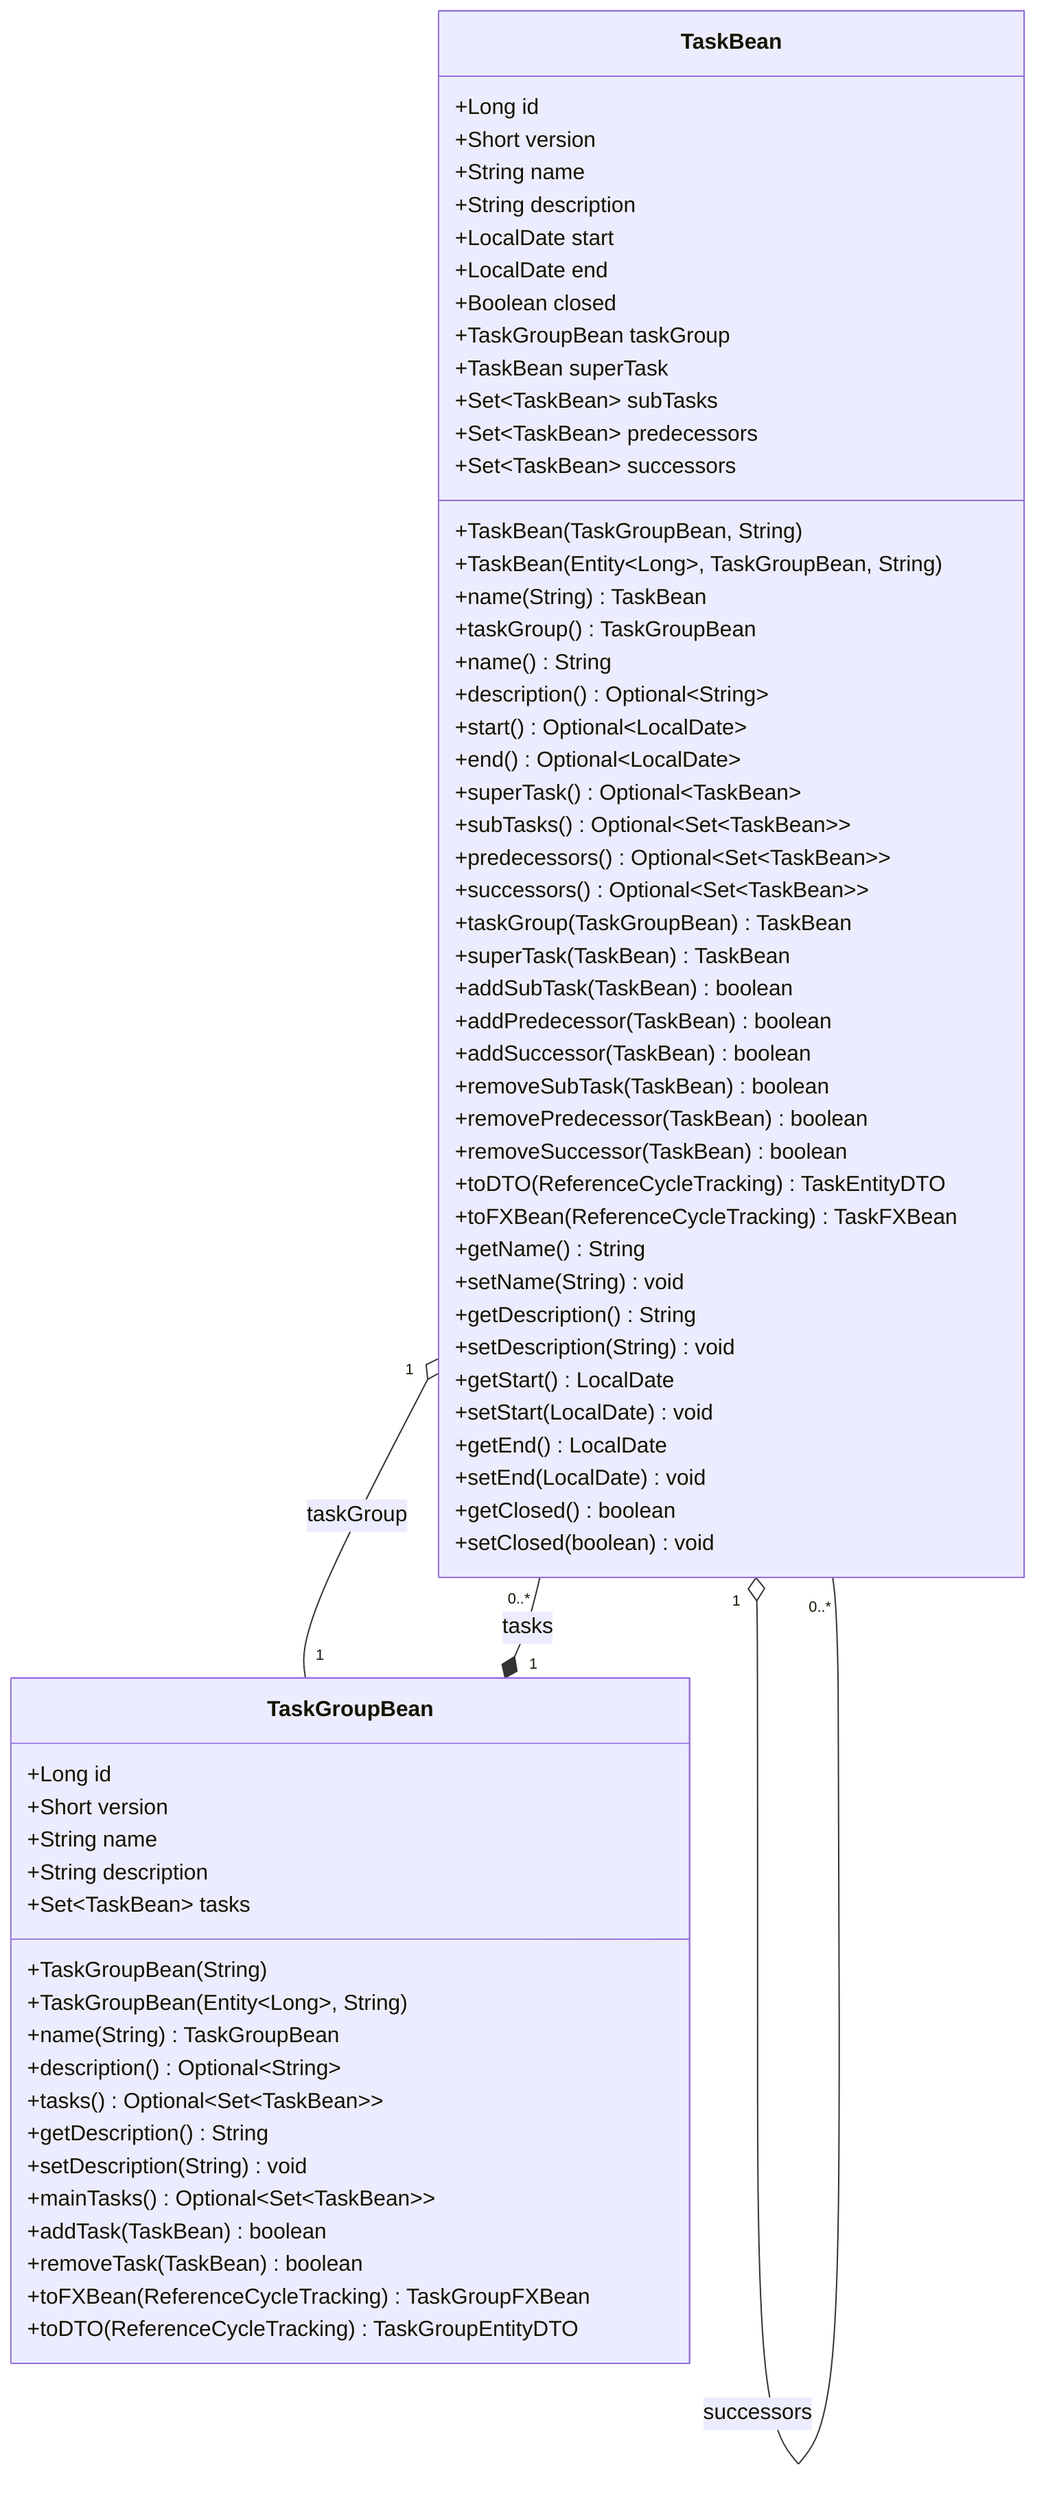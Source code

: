 classDiagram
    class TaskBean {
        +Long id
        +Short version
        +String name
        +String description
        +LocalDate start
        +LocalDate end
        +Boolean closed
        +TaskGroupBean taskGroup
        +TaskBean superTask
        +Set~TaskBean~ subTasks
        +Set~TaskBean~ predecessors
        +Set~TaskBean~ successors
        +TaskBean(TaskGroupBean, String)
        +TaskBean(Entity~Long~, TaskGroupBean, String)
        +name(String) TaskBean
        +taskGroup() TaskGroupBean
        +name() String
        +description() Optional~String~
        +start() Optional~LocalDate~
        +end() Optional~LocalDate~
        +superTask() Optional~TaskBean~
        +subTasks() Optional~Set~TaskBean~~
        +predecessors() Optional~Set~TaskBean~~
        +successors() Optional~Set~TaskBean~~
        +taskGroup(TaskGroupBean) TaskBean
        +superTask(TaskBean) TaskBean
        +addSubTask(TaskBean) boolean
        +addPredecessor(TaskBean) boolean
        +addSuccessor(TaskBean) boolean
        +removeSubTask(TaskBean) boolean
        +removePredecessor(TaskBean) boolean
        +removeSuccessor(TaskBean) boolean
        +toDTO(ReferenceCycleTracking) TaskEntityDTO
        +toFXBean(ReferenceCycleTracking) TaskFXBean
        +getName() String
        +setName(String) void
        +getDescription() String
        +setDescription(String) void
        +getStart() LocalDate
        +setStart(LocalDate) void
        +getEnd() LocalDate
        +setEnd(LocalDate) void
        +getClosed() boolean
        +setClosed(boolean) void
    }

    class TaskGroupBean {
        +Long id
        +Short version
        +String name
        +String description
        +Set~TaskBean~ tasks
        +TaskGroupBean(String)
        +TaskGroupBean(Entity~Long~, String)
        +name(String) TaskGroupBean
        +description() Optional~String~
        +tasks() Optional~Set~TaskBean~~
        +getDescription() String
        +setDescription(String) void
        +mainTasks() Optional~Set~TaskBean~~
        +addTask(TaskBean) boolean
        +removeTask(TaskBean) boolean
        +toFXBean(ReferenceCycleTracking) TaskGroupFXBean
        +toDTO(ReferenceCycleTracking) TaskGroupEntityDTO
    }

    TaskBean "1" o-- "1" TaskGroupBean : taskGroup
    TaskBean "1" o-- "0..1" TaskBean : superTask
    TaskBean "1" *-- "0..*" TaskBean : subTasks
    TaskBean "1" o-- "0..*" TaskBean : predecessors
    TaskBean "1" o-- "0..*" TaskBean : successors
    TaskGroupBean "1" *-- "0..*" TaskBean : tasks